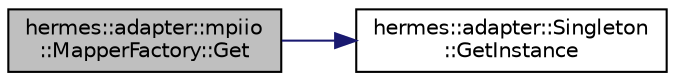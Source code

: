 digraph "hermes::adapter::mpiio::MapperFactory::Get"
{
 // LATEX_PDF_SIZE
  edge [fontname="Helvetica",fontsize="10",labelfontname="Helvetica",labelfontsize="10"];
  node [fontname="Helvetica",fontsize="10",shape=record];
  rankdir="LR";
  Node1 [label="hermes::adapter::mpiio\l::MapperFactory::Get",height=0.2,width=0.4,color="black", fillcolor="grey75", style="filled", fontcolor="black",tooltip=" "];
  Node1 -> Node2 [color="midnightblue",fontsize="10",style="solid",fontname="Helvetica"];
  Node2 [label="hermes::adapter::Singleton\l::GetInstance",height=0.2,width=0.4,color="black", fillcolor="white", style="filled",URL="$classhermes_1_1adapter_1_1_singleton.html#a7628ad540d84a0e62635e0e3f2f71ad6",tooltip=" "];
}

